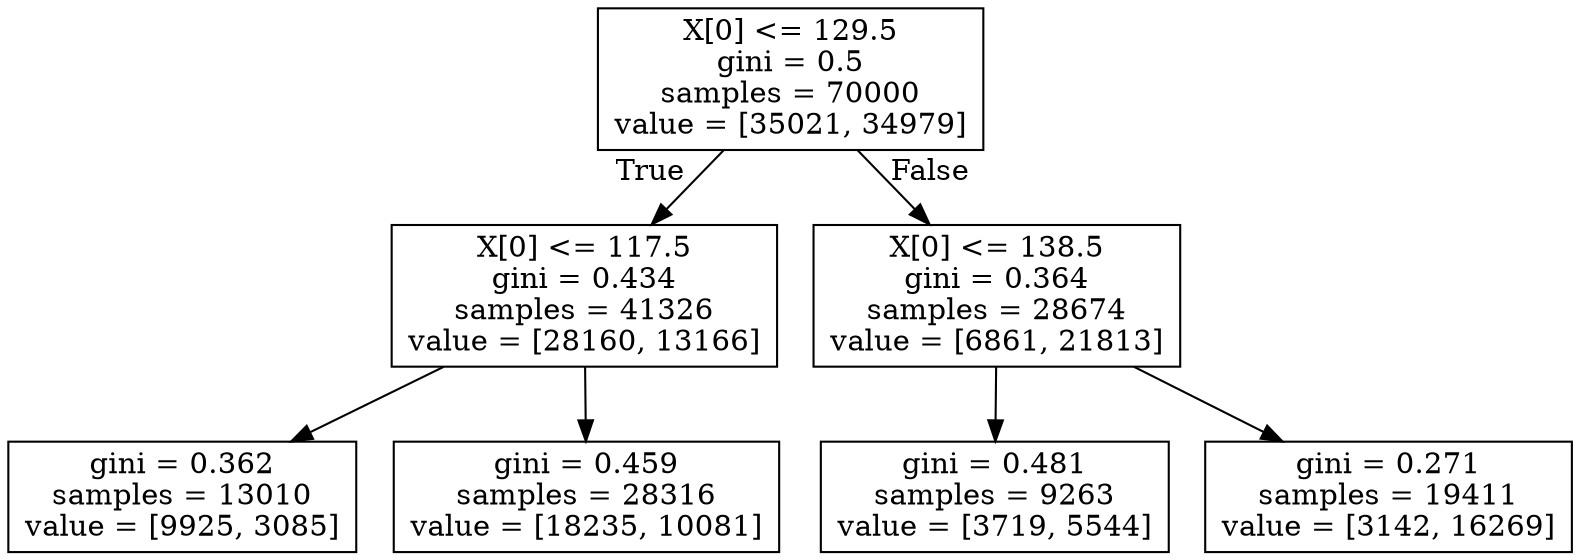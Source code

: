 digraph Tree {
node [shape=box] ;
0 [label="X[0] <= 129.5\ngini = 0.5\nsamples = 70000\nvalue = [35021, 34979]"] ;
1 [label="X[0] <= 117.5\ngini = 0.434\nsamples = 41326\nvalue = [28160, 13166]"] ;
0 -> 1 [labeldistance=2.5, labelangle=45, headlabel="True"] ;
2 [label="gini = 0.362\nsamples = 13010\nvalue = [9925, 3085]"] ;
1 -> 2 ;
3 [label="gini = 0.459\nsamples = 28316\nvalue = [18235, 10081]"] ;
1 -> 3 ;
4 [label="X[0] <= 138.5\ngini = 0.364\nsamples = 28674\nvalue = [6861, 21813]"] ;
0 -> 4 [labeldistance=2.5, labelangle=-45, headlabel="False"] ;
5 [label="gini = 0.481\nsamples = 9263\nvalue = [3719, 5544]"] ;
4 -> 5 ;
6 [label="gini = 0.271\nsamples = 19411\nvalue = [3142, 16269]"] ;
4 -> 6 ;
}